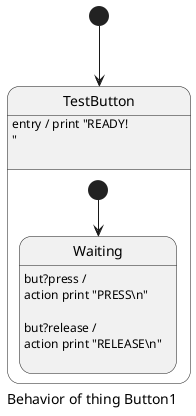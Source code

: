 @startuml
skinparam defaultTextAlignment left
caption Behavior of thing Button1
[*] --> TestButton
state TestButton{
state Waiting{
	Waiting : but?press / \naction print "PRESS\\n"\n
	Waiting : but?release / \naction print "RELEASE\\n"\n
}
[*] --> Waiting
	TestButton : entry / print "READY!\\n"\n
}
@enduml
